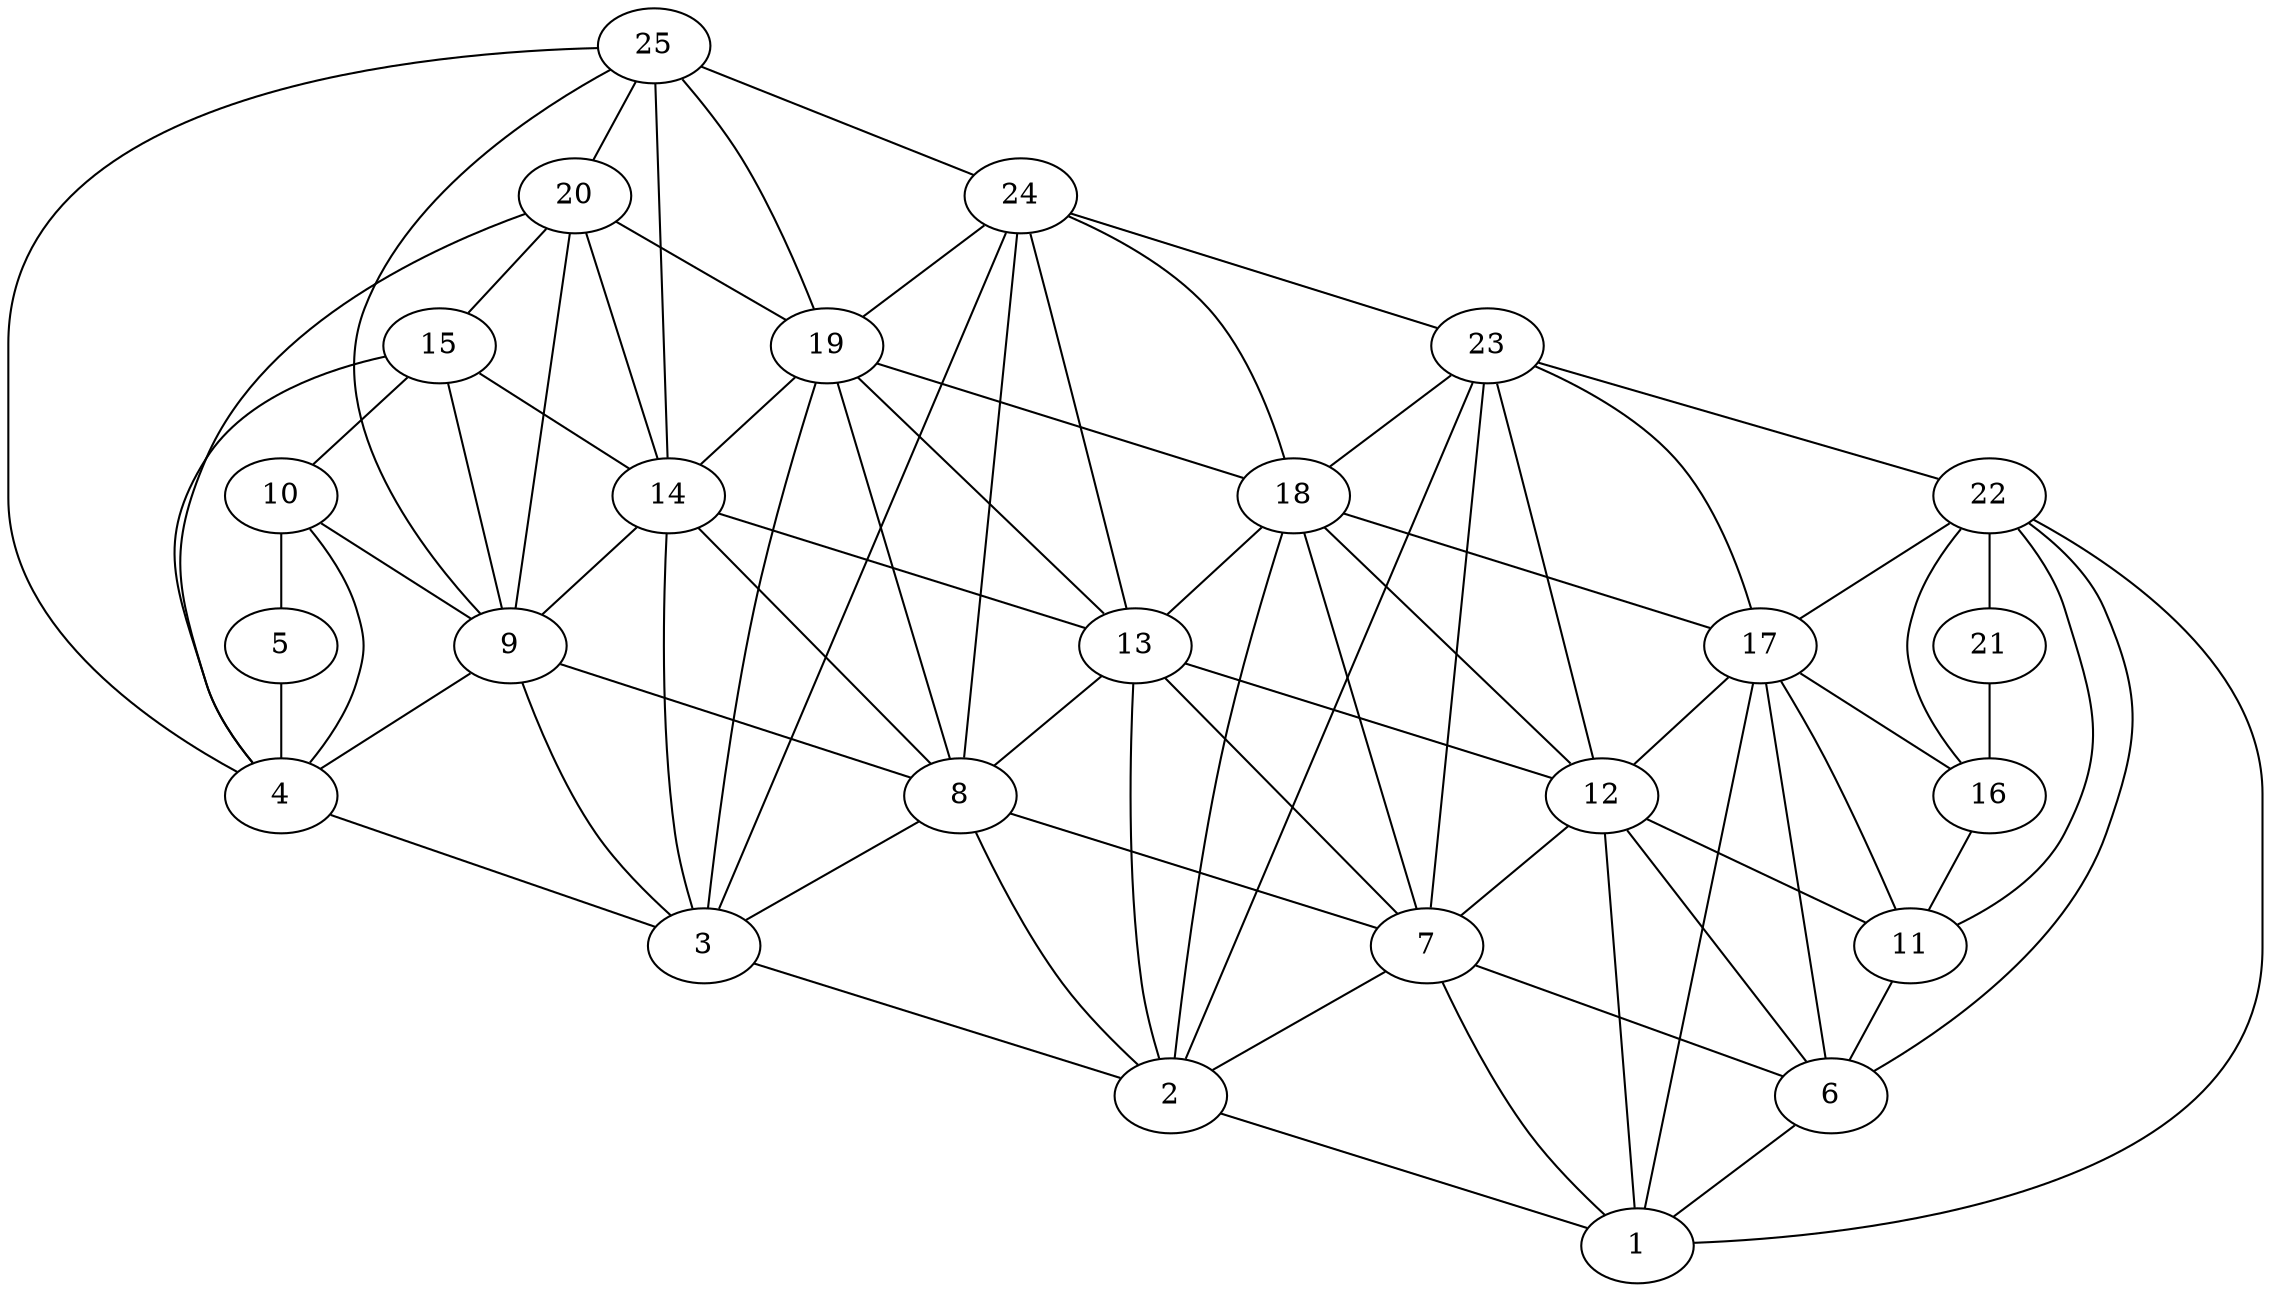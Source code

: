 /* Created by igraph 0.5.3 */
graph {
  0 [
    label=1
  ];
  1 [
    label=2
  ];
  2 [
    label=3
  ];
  3 [
    label=4
  ];
  4 [
    label=5
  ];
  5 [
    label=6
  ];
  6 [
    label=7
  ];
  7 [
    label=8
  ];
  8 [
    label=9
  ];
  9 [
    label=10
  ];
  10 [
    label=11
  ];
  11 [
    label=12
  ];
  12 [
    label=13
  ];
  13 [
    label=14
  ];
  14 [
    label=15
  ];
  15 [
    label=16
  ];
  16 [
    label=17
  ];
  17 [
    label=18
  ];
  18 [
    label=19
  ];
  19 [
    label=20
  ];
  20 [
    label=21
  ];
  21 [
    label=22
  ];
  22 [
    label=23
  ];
  23 [
    label=24
  ];
  24 [
    label=25
  ];

  5 -- 0;
  6 -- 1;
  7 -- 2;
  8 -- 3;
  9 -- 4;
  10 -- 5;
  11 -- 6;
  12 -- 7;
  13 -- 8;
  14 -- 9;
  15 -- 10;
  16 -- 11;
  17 -- 12;
  18 -- 13;
  19 -- 14;
  20 -- 15;
  21 -- 16;
  22 -- 17;
  23 -- 18;
  24 -- 19;
  1 -- 0;
  6 -- 0;
  11 -- 0;
  16 -- 0;
  21 -- 0;
  2 -- 1;
  7 -- 1;
  12 -- 1;
  17 -- 1;
  22 -- 1;
  3 -- 2;
  8 -- 2;
  13 -- 2;
  18 -- 2;
  23 -- 2;
  4 -- 3;
  9 -- 3;
  14 -- 3;
  19 -- 3;
  24 -- 3;
  6 -- 5;
  11 -- 5;
  16 -- 5;
  21 -- 5;
  7 -- 6;
  12 -- 6;
  17 -- 6;
  22 -- 6;
  8 -- 7;
  13 -- 7;
  18 -- 7;
  23 -- 7;
  9 -- 8;
  14 -- 8;
  19 -- 8;
  24 -- 8;
  11 -- 10;
  16 -- 10;
  21 -- 10;
  12 -- 11;
  17 -- 11;
  22 -- 11;
  13 -- 12;
  18 -- 12;
  23 -- 12;
  14 -- 13;
  19 -- 13;
  24 -- 13;
  16 -- 15;
  21 -- 15;
  17 -- 16;
  22 -- 16;
  18 -- 17;
  23 -- 17;
  19 -- 18;
  24 -- 18;
  21 -- 20;
  22 -- 21;
  23 -- 22;
  24 -- 23;
}
